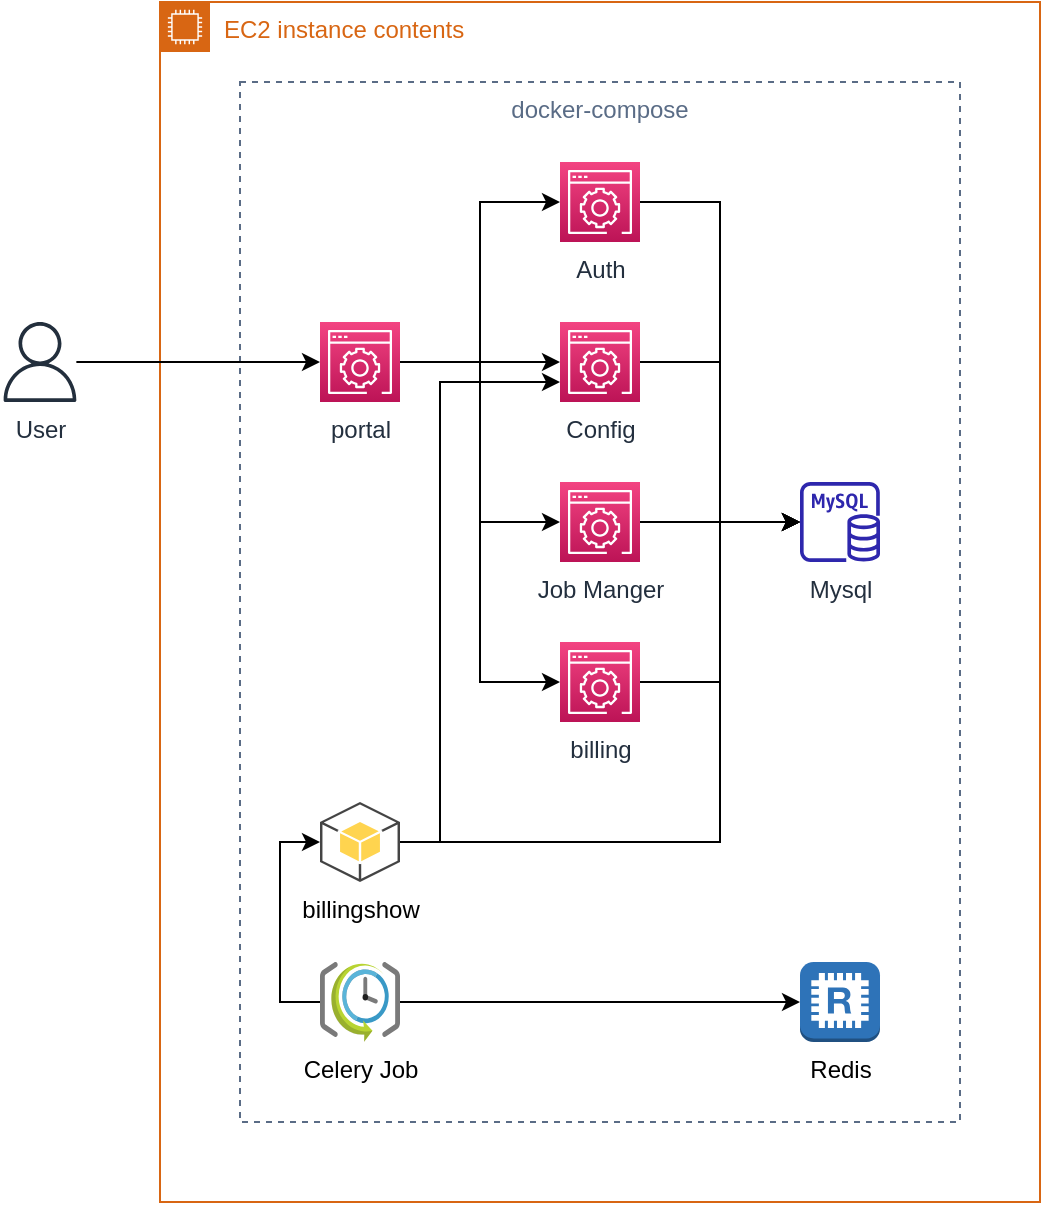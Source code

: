 <mxfile version="18.1.3" type="github">
  <diagram id="NeP4MCD0ylRsNIsM_wMx" name="Page-1">
    <mxGraphModel dx="823" dy="484" grid="1" gridSize="10" guides="1" tooltips="1" connect="1" arrows="1" fold="1" page="1" pageScale="1" pageWidth="827" pageHeight="1169" math="0" shadow="0">
      <root>
        <mxCell id="0" />
        <mxCell id="1" parent="0" />
        <mxCell id="NiAWh9aWZw4LFPSC6ZZG-1" value="EC2 instance contents" style="points=[[0,0],[0.25,0],[0.5,0],[0.75,0],[1,0],[1,0.25],[1,0.5],[1,0.75],[1,1],[0.75,1],[0.5,1],[0.25,1],[0,1],[0,0.75],[0,0.5],[0,0.25]];outlineConnect=0;gradientColor=none;html=1;whiteSpace=wrap;fontSize=12;fontStyle=0;container=1;pointerEvents=0;collapsible=0;recursiveResize=0;shape=mxgraph.aws4.group;grIcon=mxgraph.aws4.group_ec2_instance_contents;strokeColor=#D86613;fillColor=none;verticalAlign=top;align=left;spacingLeft=30;fontColor=#D86613;dashed=0;" vertex="1" parent="1">
          <mxGeometry x="120" y="120" width="440" height="600" as="geometry" />
        </mxCell>
        <mxCell id="NiAWh9aWZw4LFPSC6ZZG-2" value="docker-compose" style="fillColor=none;strokeColor=#5A6C86;dashed=1;verticalAlign=top;fontStyle=0;fontColor=#5A6C86;" vertex="1" parent="NiAWh9aWZw4LFPSC6ZZG-1">
          <mxGeometry x="40" y="40" width="360" height="520" as="geometry" />
        </mxCell>
        <mxCell id="NiAWh9aWZw4LFPSC6ZZG-4" value="Mysql" style="sketch=0;outlineConnect=0;fontColor=#232F3E;gradientColor=none;fillColor=#2E27AD;strokeColor=none;dashed=0;verticalLabelPosition=bottom;verticalAlign=top;align=center;html=1;fontSize=12;fontStyle=0;pointerEvents=1;shape=mxgraph.aws4.rds_mysql_instance;" vertex="1" parent="NiAWh9aWZw4LFPSC6ZZG-1">
          <mxGeometry x="320" y="240" width="40" height="40" as="geometry" />
        </mxCell>
        <mxCell id="NiAWh9aWZw4LFPSC6ZZG-11" style="edgeStyle=orthogonalEdgeStyle;rounded=0;orthogonalLoop=1;jettySize=auto;html=1;entryX=0;entryY=0.5;entryDx=0;entryDy=0;entryPerimeter=0;startArrow=none;startFill=0;" edge="1" parent="NiAWh9aWZw4LFPSC6ZZG-1" source="NiAWh9aWZw4LFPSC6ZZG-3" target="NiAWh9aWZw4LFPSC6ZZG-9">
          <mxGeometry relative="1" as="geometry">
            <Array as="points">
              <mxPoint x="160" y="180" />
              <mxPoint x="160" y="100" />
            </Array>
          </mxGeometry>
        </mxCell>
        <mxCell id="NiAWh9aWZw4LFPSC6ZZG-12" style="edgeStyle=orthogonalEdgeStyle;rounded=0;orthogonalLoop=1;jettySize=auto;html=1;startArrow=none;" edge="1" parent="NiAWh9aWZw4LFPSC6ZZG-1" source="NiAWh9aWZw4LFPSC6ZZG-18" target="NiAWh9aWZw4LFPSC6ZZG-4">
          <mxGeometry relative="1" as="geometry">
            <Array as="points">
              <mxPoint x="280" y="180" />
              <mxPoint x="280" y="260" />
            </Array>
          </mxGeometry>
        </mxCell>
        <mxCell id="NiAWh9aWZw4LFPSC6ZZG-21" style="edgeStyle=orthogonalEdgeStyle;rounded=0;orthogonalLoop=1;jettySize=auto;html=1;entryX=0;entryY=0.5;entryDx=0;entryDy=0;entryPerimeter=0;startArrow=none;startFill=0;endArrow=classic;endFill=1;" edge="1" parent="NiAWh9aWZw4LFPSC6ZZG-1" source="NiAWh9aWZw4LFPSC6ZZG-3" target="NiAWh9aWZw4LFPSC6ZZG-20">
          <mxGeometry relative="1" as="geometry" />
        </mxCell>
        <mxCell id="NiAWh9aWZw4LFPSC6ZZG-29" style="edgeStyle=orthogonalEdgeStyle;rounded=0;orthogonalLoop=1;jettySize=auto;html=1;entryX=0;entryY=0.5;entryDx=0;entryDy=0;entryPerimeter=0;startArrow=none;startFill=0;endArrow=classic;endFill=1;" edge="1" parent="NiAWh9aWZw4LFPSC6ZZG-1" source="NiAWh9aWZw4LFPSC6ZZG-3" target="NiAWh9aWZw4LFPSC6ZZG-28">
          <mxGeometry relative="1" as="geometry" />
        </mxCell>
        <mxCell id="NiAWh9aWZw4LFPSC6ZZG-3" value="portal" style="sketch=0;points=[[0,0,0],[0.25,0,0],[0.5,0,0],[0.75,0,0],[1,0,0],[0,1,0],[0.25,1,0],[0.5,1,0],[0.75,1,0],[1,1,0],[0,0.25,0],[0,0.5,0],[0,0.75,0],[1,0.25,0],[1,0.5,0],[1,0.75,0]];points=[[0,0,0],[0.25,0,0],[0.5,0,0],[0.75,0,0],[1,0,0],[0,1,0],[0.25,1,0],[0.5,1,0],[0.75,1,0],[1,1,0],[0,0.25,0],[0,0.5,0],[0,0.75,0],[1,0.25,0],[1,0.5,0],[1,0.75,0]];outlineConnect=0;fontColor=#232F3E;gradientColor=#F34482;gradientDirection=north;fillColor=#BC1356;strokeColor=#ffffff;dashed=0;verticalLabelPosition=bottom;verticalAlign=top;align=center;html=1;fontSize=12;fontStyle=0;shape=mxgraph.aws4.resourceIcon;resIcon=mxgraph.aws4.management_console;" vertex="1" parent="NiAWh9aWZw4LFPSC6ZZG-1">
          <mxGeometry x="80" y="160" width="40" height="40" as="geometry" />
        </mxCell>
        <mxCell id="NiAWh9aWZw4LFPSC6ZZG-24" style="edgeStyle=orthogonalEdgeStyle;rounded=0;orthogonalLoop=1;jettySize=auto;html=1;entryX=0;entryY=0.5;entryDx=0;entryDy=0;entryPerimeter=0;startArrow=none;startFill=0;endArrow=classic;endFill=1;" edge="1" parent="NiAWh9aWZw4LFPSC6ZZG-1" source="NiAWh9aWZw4LFPSC6ZZG-7" target="NiAWh9aWZw4LFPSC6ZZG-16">
          <mxGeometry relative="1" as="geometry">
            <Array as="points">
              <mxPoint x="60" y="500" />
              <mxPoint x="60" y="420" />
            </Array>
          </mxGeometry>
        </mxCell>
        <mxCell id="NiAWh9aWZw4LFPSC6ZZG-27" style="edgeStyle=orthogonalEdgeStyle;orthogonalLoop=1;jettySize=auto;html=1;entryX=0;entryY=0.5;entryDx=0;entryDy=0;entryPerimeter=0;startArrow=none;startFill=0;endArrow=classic;endFill=1;rounded=0;" edge="1" parent="NiAWh9aWZw4LFPSC6ZZG-1" source="NiAWh9aWZw4LFPSC6ZZG-7" target="NiAWh9aWZw4LFPSC6ZZG-26">
          <mxGeometry relative="1" as="geometry">
            <Array as="points">
              <mxPoint x="150" y="500" />
              <mxPoint x="150" y="500" />
            </Array>
          </mxGeometry>
        </mxCell>
        <mxCell id="NiAWh9aWZw4LFPSC6ZZG-7" value="Celery Job" style="sketch=0;html=1;points=[];align=center;image;fontSize=12;image=img/lib/mscae/SchedulerJobCollection.svg;" vertex="1" parent="NiAWh9aWZw4LFPSC6ZZG-1">
          <mxGeometry x="80" y="480" width="40" height="40" as="geometry" />
        </mxCell>
        <mxCell id="NiAWh9aWZw4LFPSC6ZZG-15" style="edgeStyle=orthogonalEdgeStyle;rounded=0;orthogonalLoop=1;jettySize=auto;html=1;startArrow=none;startFill=0;" edge="1" parent="NiAWh9aWZw4LFPSC6ZZG-1" source="NiAWh9aWZw4LFPSC6ZZG-9" target="NiAWh9aWZw4LFPSC6ZZG-4">
          <mxGeometry relative="1" as="geometry">
            <Array as="points">
              <mxPoint x="280" y="100" />
              <mxPoint x="280" y="260" />
            </Array>
          </mxGeometry>
        </mxCell>
        <mxCell id="NiAWh9aWZw4LFPSC6ZZG-9" value="Auth" style="sketch=0;points=[[0,0,0],[0.25,0,0],[0.5,0,0],[0.75,0,0],[1,0,0],[0,1,0],[0.25,1,0],[0.5,1,0],[0.75,1,0],[1,1,0],[0,0.25,0],[0,0.5,0],[0,0.75,0],[1,0.25,0],[1,0.5,0],[1,0.75,0]];points=[[0,0,0],[0.25,0,0],[0.5,0,0],[0.75,0,0],[1,0,0],[0,1,0],[0.25,1,0],[0.5,1,0],[0.75,1,0],[1,1,0],[0,0.25,0],[0,0.5,0],[0,0.75,0],[1,0.25,0],[1,0.5,0],[1,0.75,0]];outlineConnect=0;fontColor=#232F3E;gradientColor=#F34482;gradientDirection=north;fillColor=#BC1356;strokeColor=#ffffff;dashed=0;verticalLabelPosition=bottom;verticalAlign=top;align=center;html=1;fontSize=12;fontStyle=0;shape=mxgraph.aws4.resourceIcon;resIcon=mxgraph.aws4.management_console;" vertex="1" parent="NiAWh9aWZw4LFPSC6ZZG-1">
          <mxGeometry x="200" y="80" width="40" height="40" as="geometry" />
        </mxCell>
        <mxCell id="NiAWh9aWZw4LFPSC6ZZG-25" style="edgeStyle=orthogonalEdgeStyle;rounded=0;orthogonalLoop=1;jettySize=auto;html=1;startArrow=none;startFill=0;endArrow=classic;endFill=1;" edge="1" parent="NiAWh9aWZw4LFPSC6ZZG-1" source="NiAWh9aWZw4LFPSC6ZZG-16" target="NiAWh9aWZw4LFPSC6ZZG-4">
          <mxGeometry relative="1" as="geometry">
            <Array as="points">
              <mxPoint x="280" y="420" />
              <mxPoint x="280" y="260" />
            </Array>
          </mxGeometry>
        </mxCell>
        <mxCell id="NiAWh9aWZw4LFPSC6ZZG-16" value="billingshow" style="outlineConnect=0;dashed=0;verticalLabelPosition=bottom;verticalAlign=top;align=center;html=1;shape=mxgraph.aws3.android;fillColor=#FFD44F;gradientColor=none;" vertex="1" parent="NiAWh9aWZw4LFPSC6ZZG-1">
          <mxGeometry x="80" y="400" width="40" height="40" as="geometry" />
        </mxCell>
        <mxCell id="NiAWh9aWZw4LFPSC6ZZG-18" value="Config" style="sketch=0;points=[[0,0,0],[0.25,0,0],[0.5,0,0],[0.75,0,0],[1,0,0],[0,1,0],[0.25,1,0],[0.5,1,0],[0.75,1,0],[1,1,0],[0,0.25,0],[0,0.5,0],[0,0.75,0],[1,0.25,0],[1,0.5,0],[1,0.75,0]];points=[[0,0,0],[0.25,0,0],[0.5,0,0],[0.75,0,0],[1,0,0],[0,1,0],[0.25,1,0],[0.5,1,0],[0.75,1,0],[1,1,0],[0,0.25,0],[0,0.5,0],[0,0.75,0],[1,0.25,0],[1,0.5,0],[1,0.75,0]];outlineConnect=0;fontColor=#232F3E;gradientColor=#F34482;gradientDirection=north;fillColor=#BC1356;strokeColor=#ffffff;dashed=0;verticalLabelPosition=bottom;verticalAlign=top;align=center;html=1;fontSize=12;fontStyle=0;shape=mxgraph.aws4.resourceIcon;resIcon=mxgraph.aws4.management_console;" vertex="1" parent="NiAWh9aWZw4LFPSC6ZZG-1">
          <mxGeometry x="200" y="160" width="40" height="40" as="geometry" />
        </mxCell>
        <mxCell id="NiAWh9aWZw4LFPSC6ZZG-19" value="" style="edgeStyle=orthogonalEdgeStyle;rounded=0;orthogonalLoop=1;jettySize=auto;html=1;endArrow=classic;endFill=1;" edge="1" parent="NiAWh9aWZw4LFPSC6ZZG-1" source="NiAWh9aWZw4LFPSC6ZZG-3" target="NiAWh9aWZw4LFPSC6ZZG-18">
          <mxGeometry relative="1" as="geometry">
            <mxPoint x="240" y="300" as="sourcePoint" />
            <mxPoint x="440" y="300.1" as="targetPoint" />
          </mxGeometry>
        </mxCell>
        <mxCell id="NiAWh9aWZw4LFPSC6ZZG-22" style="edgeStyle=orthogonalEdgeStyle;rounded=0;orthogonalLoop=1;jettySize=auto;html=1;startArrow=none;startFill=0;endArrow=classic;endFill=1;" edge="1" parent="NiAWh9aWZw4LFPSC6ZZG-1" source="NiAWh9aWZw4LFPSC6ZZG-20" target="NiAWh9aWZw4LFPSC6ZZG-4">
          <mxGeometry relative="1" as="geometry">
            <Array as="points">
              <mxPoint x="280" y="260" />
              <mxPoint x="280" y="260" />
            </Array>
          </mxGeometry>
        </mxCell>
        <mxCell id="NiAWh9aWZw4LFPSC6ZZG-20" value="Job Manger" style="sketch=0;points=[[0,0,0],[0.25,0,0],[0.5,0,0],[0.75,0,0],[1,0,0],[0,1,0],[0.25,1,0],[0.5,1,0],[0.75,1,0],[1,1,0],[0,0.25,0],[0,0.5,0],[0,0.75,0],[1,0.25,0],[1,0.5,0],[1,0.75,0]];points=[[0,0,0],[0.25,0,0],[0.5,0,0],[0.75,0,0],[1,0,0],[0,1,0],[0.25,1,0],[0.5,1,0],[0.75,1,0],[1,1,0],[0,0.25,0],[0,0.5,0],[0,0.75,0],[1,0.25,0],[1,0.5,0],[1,0.75,0]];outlineConnect=0;fontColor=#232F3E;gradientColor=#F34482;gradientDirection=north;fillColor=#BC1356;strokeColor=#ffffff;dashed=0;verticalLabelPosition=bottom;verticalAlign=top;align=center;html=1;fontSize=12;fontStyle=0;shape=mxgraph.aws4.resourceIcon;resIcon=mxgraph.aws4.management_console;" vertex="1" parent="NiAWh9aWZw4LFPSC6ZZG-1">
          <mxGeometry x="200" y="240" width="40" height="40" as="geometry" />
        </mxCell>
        <mxCell id="NiAWh9aWZw4LFPSC6ZZG-26" value="Redis" style="outlineConnect=0;dashed=0;verticalLabelPosition=bottom;verticalAlign=top;align=center;html=1;shape=mxgraph.aws3.redis;fillColor=#2E73B8;gradientColor=none;" vertex="1" parent="NiAWh9aWZw4LFPSC6ZZG-1">
          <mxGeometry x="320" y="480" width="40" height="40" as="geometry" />
        </mxCell>
        <mxCell id="NiAWh9aWZw4LFPSC6ZZG-30" style="edgeStyle=orthogonalEdgeStyle;rounded=0;orthogonalLoop=1;jettySize=auto;html=1;startArrow=none;startFill=0;endArrow=classic;endFill=1;" edge="1" parent="NiAWh9aWZw4LFPSC6ZZG-1" source="NiAWh9aWZw4LFPSC6ZZG-28" target="NiAWh9aWZw4LFPSC6ZZG-4">
          <mxGeometry relative="1" as="geometry">
            <Array as="points">
              <mxPoint x="280" y="340" />
              <mxPoint x="280" y="260" />
            </Array>
          </mxGeometry>
        </mxCell>
        <mxCell id="NiAWh9aWZw4LFPSC6ZZG-28" value="billing" style="sketch=0;points=[[0,0,0],[0.25,0,0],[0.5,0,0],[0.75,0,0],[1,0,0],[0,1,0],[0.25,1,0],[0.5,1,0],[0.75,1,0],[1,1,0],[0,0.25,0],[0,0.5,0],[0,0.75,0],[1,0.25,0],[1,0.5,0],[1,0.75,0]];points=[[0,0,0],[0.25,0,0],[0.5,0,0],[0.75,0,0],[1,0,0],[0,1,0],[0.25,1,0],[0.5,1,0],[0.75,1,0],[1,1,0],[0,0.25,0],[0,0.5,0],[0,0.75,0],[1,0.25,0],[1,0.5,0],[1,0.75,0]];outlineConnect=0;fontColor=#232F3E;gradientColor=#F34482;gradientDirection=north;fillColor=#BC1356;strokeColor=#ffffff;dashed=0;verticalLabelPosition=bottom;verticalAlign=top;align=center;html=1;fontSize=12;fontStyle=0;shape=mxgraph.aws4.resourceIcon;resIcon=mxgraph.aws4.management_console;" vertex="1" parent="NiAWh9aWZw4LFPSC6ZZG-1">
          <mxGeometry x="200" y="320" width="40" height="40" as="geometry" />
        </mxCell>
        <mxCell id="NiAWh9aWZw4LFPSC6ZZG-10" style="edgeStyle=orthogonalEdgeStyle;rounded=0;orthogonalLoop=1;jettySize=auto;html=1;" edge="1" parent="1" source="NiAWh9aWZw4LFPSC6ZZG-8" target="NiAWh9aWZw4LFPSC6ZZG-3">
          <mxGeometry relative="1" as="geometry" />
        </mxCell>
        <mxCell id="NiAWh9aWZw4LFPSC6ZZG-8" value="User" style="sketch=0;outlineConnect=0;fontColor=#232F3E;gradientColor=none;fillColor=#232F3D;strokeColor=none;dashed=0;verticalLabelPosition=bottom;verticalAlign=top;align=center;html=1;fontSize=12;fontStyle=0;aspect=fixed;pointerEvents=1;shape=mxgraph.aws4.user;" vertex="1" parent="1">
          <mxGeometry x="40" y="280" width="40" height="40" as="geometry" />
        </mxCell>
        <mxCell id="NiAWh9aWZw4LFPSC6ZZG-31" style="edgeStyle=orthogonalEdgeStyle;rounded=0;orthogonalLoop=1;jettySize=auto;html=1;startArrow=none;startFill=0;endArrow=classic;endFill=1;" edge="1" parent="1" source="NiAWh9aWZw4LFPSC6ZZG-16">
          <mxGeometry relative="1" as="geometry">
            <mxPoint x="320" y="310" as="targetPoint" />
            <Array as="points">
              <mxPoint x="260" y="540" />
              <mxPoint x="260" y="310" />
              <mxPoint x="320" y="310" />
            </Array>
          </mxGeometry>
        </mxCell>
      </root>
    </mxGraphModel>
  </diagram>
</mxfile>
